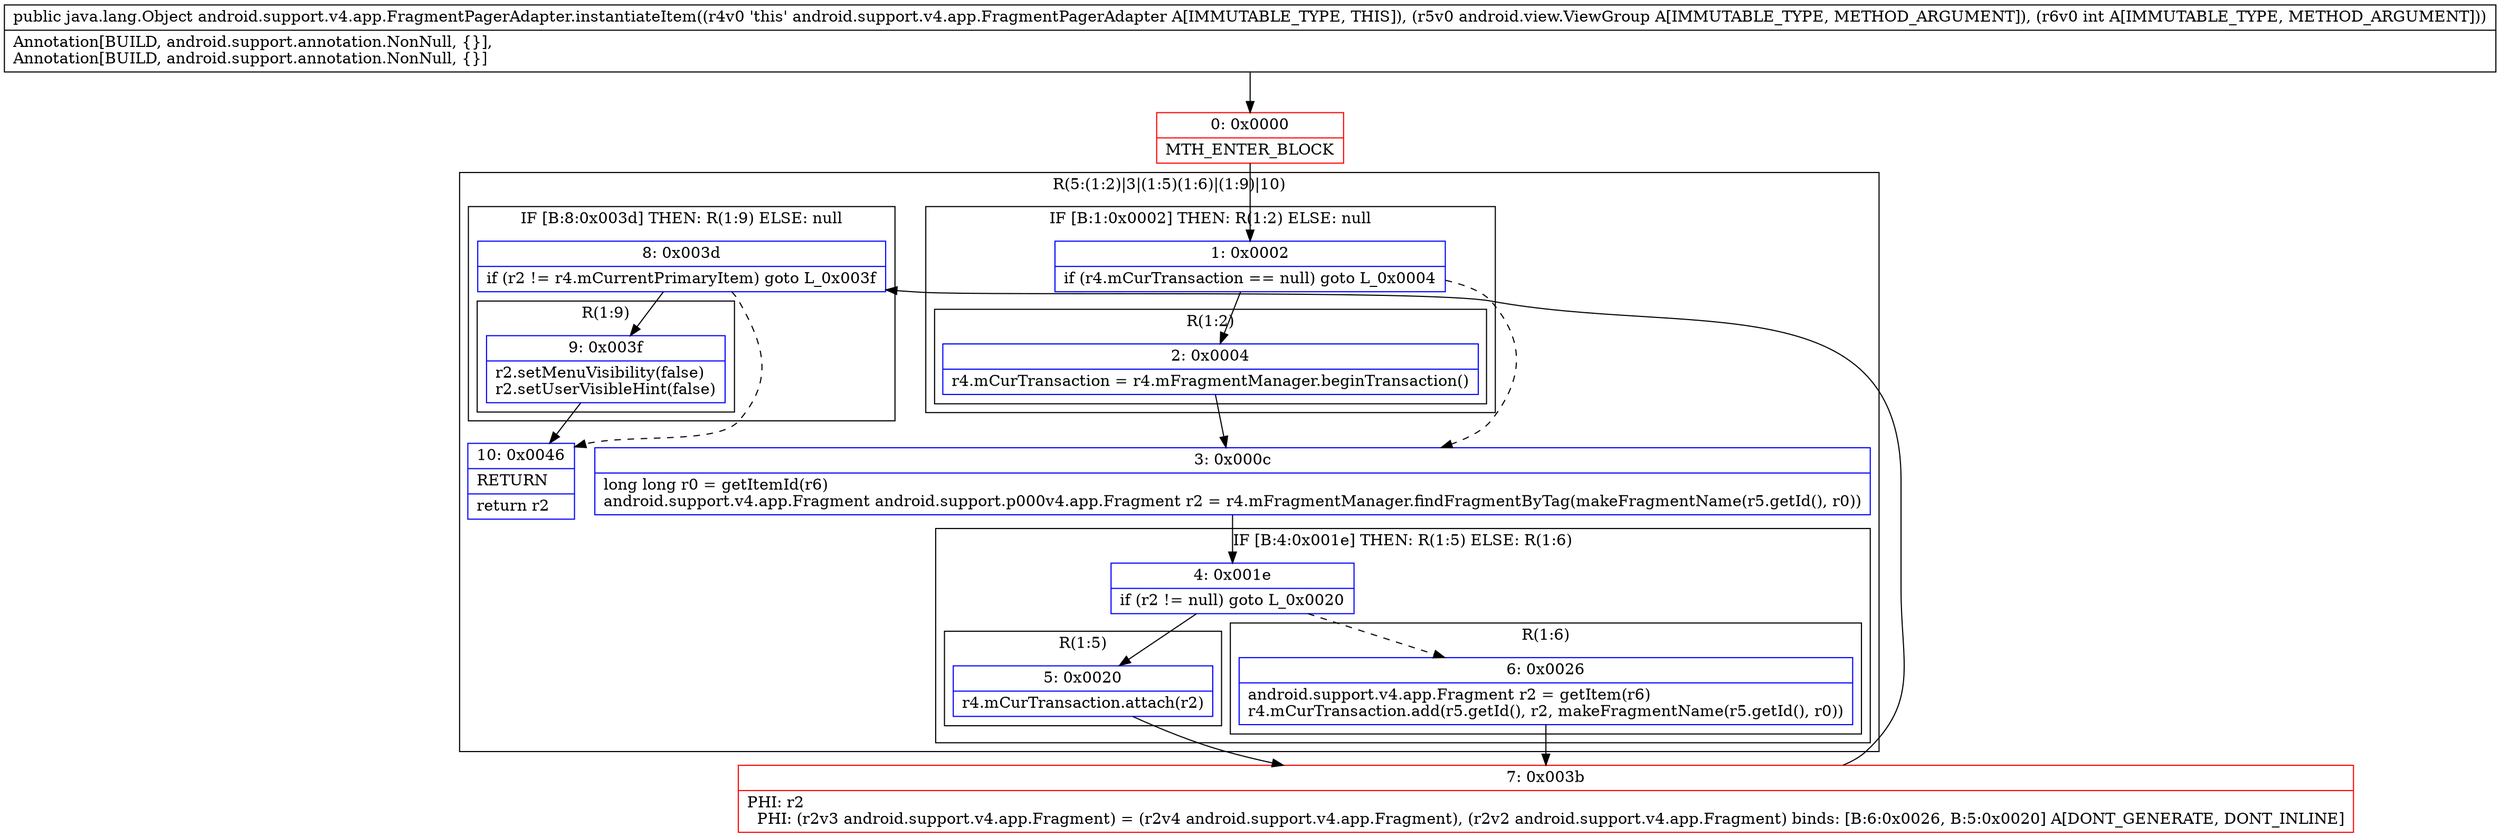digraph "CFG forandroid.support.v4.app.FragmentPagerAdapter.instantiateItem(Landroid\/view\/ViewGroup;I)Ljava\/lang\/Object;" {
subgraph cluster_Region_1616100297 {
label = "R(5:(1:2)|3|(1:5)(1:6)|(1:9)|10)";
node [shape=record,color=blue];
subgraph cluster_IfRegion_657618545 {
label = "IF [B:1:0x0002] THEN: R(1:2) ELSE: null";
node [shape=record,color=blue];
Node_1 [shape=record,label="{1\:\ 0x0002|if (r4.mCurTransaction == null) goto L_0x0004\l}"];
subgraph cluster_Region_224089992 {
label = "R(1:2)";
node [shape=record,color=blue];
Node_2 [shape=record,label="{2\:\ 0x0004|r4.mCurTransaction = r4.mFragmentManager.beginTransaction()\l}"];
}
}
Node_3 [shape=record,label="{3\:\ 0x000c|long long r0 = getItemId(r6)\landroid.support.v4.app.Fragment android.support.p000v4.app.Fragment r2 = r4.mFragmentManager.findFragmentByTag(makeFragmentName(r5.getId(), r0))\l}"];
subgraph cluster_IfRegion_193910694 {
label = "IF [B:4:0x001e] THEN: R(1:5) ELSE: R(1:6)";
node [shape=record,color=blue];
Node_4 [shape=record,label="{4\:\ 0x001e|if (r2 != null) goto L_0x0020\l}"];
subgraph cluster_Region_918979621 {
label = "R(1:5)";
node [shape=record,color=blue];
Node_5 [shape=record,label="{5\:\ 0x0020|r4.mCurTransaction.attach(r2)\l}"];
}
subgraph cluster_Region_811566599 {
label = "R(1:6)";
node [shape=record,color=blue];
Node_6 [shape=record,label="{6\:\ 0x0026|android.support.v4.app.Fragment r2 = getItem(r6)\lr4.mCurTransaction.add(r5.getId(), r2, makeFragmentName(r5.getId(), r0))\l}"];
}
}
subgraph cluster_IfRegion_1261894855 {
label = "IF [B:8:0x003d] THEN: R(1:9) ELSE: null";
node [shape=record,color=blue];
Node_8 [shape=record,label="{8\:\ 0x003d|if (r2 != r4.mCurrentPrimaryItem) goto L_0x003f\l}"];
subgraph cluster_Region_127214616 {
label = "R(1:9)";
node [shape=record,color=blue];
Node_9 [shape=record,label="{9\:\ 0x003f|r2.setMenuVisibility(false)\lr2.setUserVisibleHint(false)\l}"];
}
}
Node_10 [shape=record,label="{10\:\ 0x0046|RETURN\l|return r2\l}"];
}
Node_0 [shape=record,color=red,label="{0\:\ 0x0000|MTH_ENTER_BLOCK\l}"];
Node_7 [shape=record,color=red,label="{7\:\ 0x003b|PHI: r2 \l  PHI: (r2v3 android.support.v4.app.Fragment) = (r2v4 android.support.v4.app.Fragment), (r2v2 android.support.v4.app.Fragment) binds: [B:6:0x0026, B:5:0x0020] A[DONT_GENERATE, DONT_INLINE]\l}"];
MethodNode[shape=record,label="{public java.lang.Object android.support.v4.app.FragmentPagerAdapter.instantiateItem((r4v0 'this' android.support.v4.app.FragmentPagerAdapter A[IMMUTABLE_TYPE, THIS]), (r5v0 android.view.ViewGroup A[IMMUTABLE_TYPE, METHOD_ARGUMENT]), (r6v0 int A[IMMUTABLE_TYPE, METHOD_ARGUMENT]))  | Annotation[BUILD, android.support.annotation.NonNull, \{\}], \lAnnotation[BUILD, android.support.annotation.NonNull, \{\}]\l}"];
MethodNode -> Node_0;
Node_1 -> Node_2;
Node_1 -> Node_3[style=dashed];
Node_2 -> Node_3;
Node_3 -> Node_4;
Node_4 -> Node_5;
Node_4 -> Node_6[style=dashed];
Node_5 -> Node_7;
Node_6 -> Node_7;
Node_8 -> Node_9;
Node_8 -> Node_10[style=dashed];
Node_9 -> Node_10;
Node_0 -> Node_1;
Node_7 -> Node_8;
}


